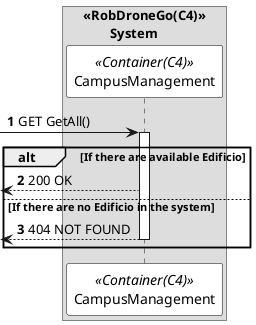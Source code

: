 @startuml listEdificioSD
autonumber

skinparam sequence {
ParticipantBorderColor black
ParticipantBackgroundColor white
}


box "<<RobDroneGo(C4)>>\n\tSystem"

participant CampusManagement as CM <<Container(C4)>>
end box

-> CM: GET GetAll()
activate CM

alt If there are available Edificio
 <-- CM : 200 OK


else If there are no Edificio in the system

 <-- CM : 404 NOT FOUND
deactivate CM


end


@enduml